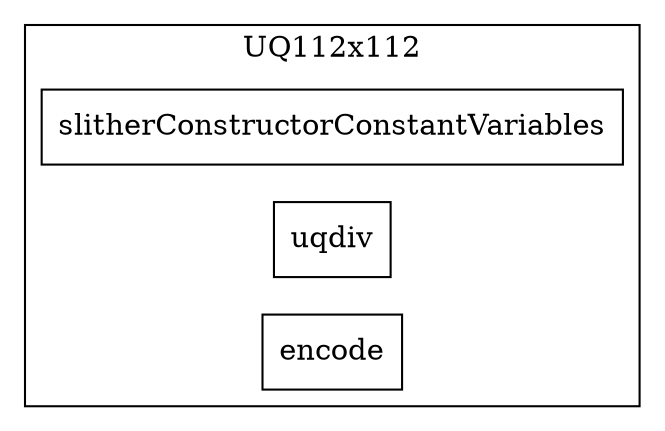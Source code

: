 strict digraph {
rankdir="LR"
node [shape=box]
subgraph cluster_904_UQ112x112 {
label = "UQ112x112"
"904_slitherConstructorConstantVariables" [label="slitherConstructorConstantVariables"]
"904_uqdiv" [label="uqdiv"]
"904_encode" [label="encode"]
}subgraph cluster_solidity {
label = "[Solidity]"
}
}